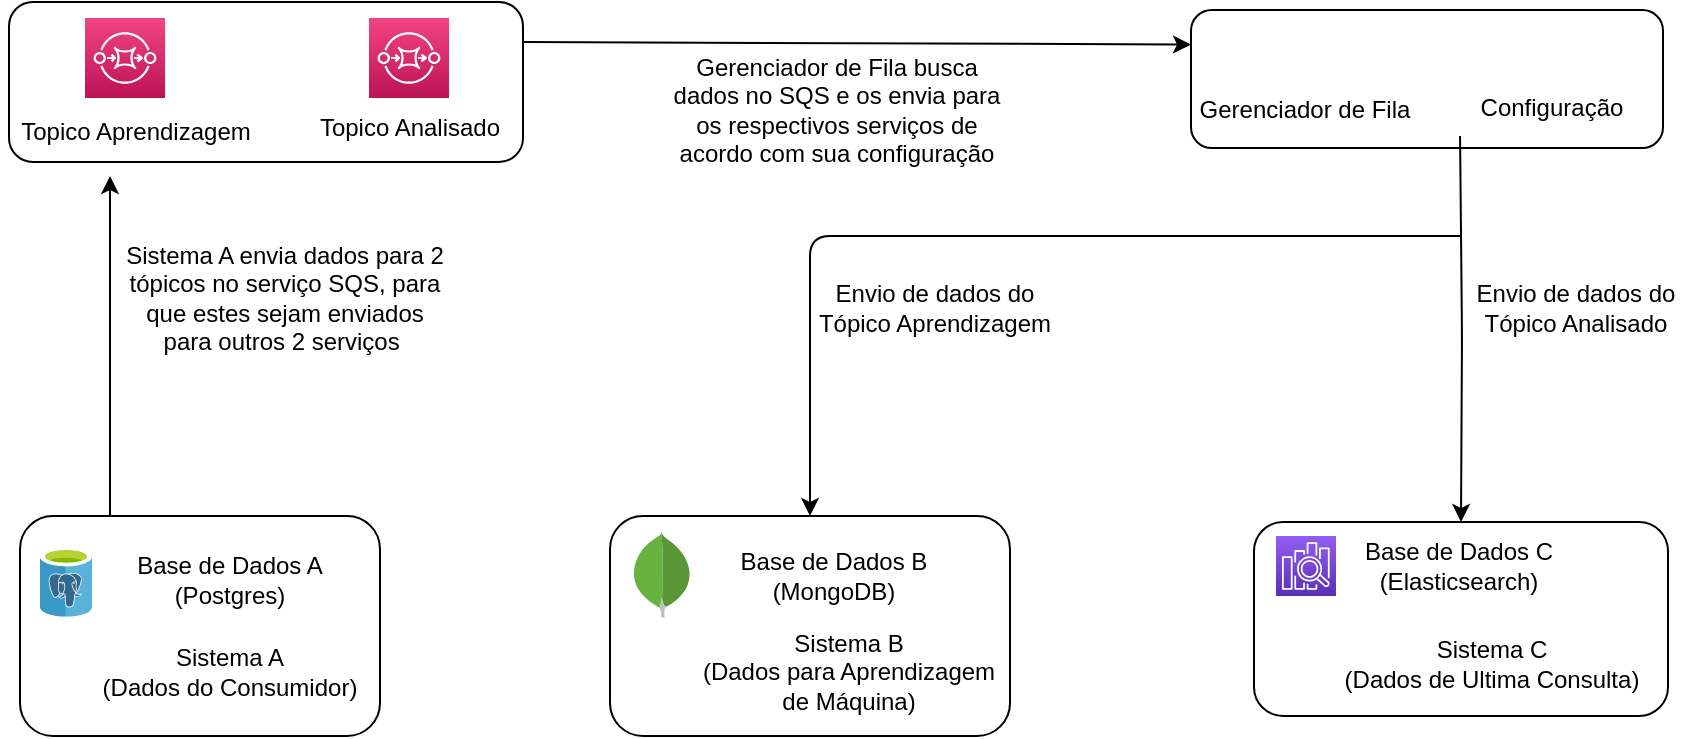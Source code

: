 <mxfile version="12.0.3" type="device" pages="1"><diagram id="w4m5lBPkggcVT76jC07e" name="Page-1"><mxGraphModel dx="926" dy="507" grid="1" gridSize="10" guides="1" tooltips="1" connect="1" arrows="1" fold="1" page="1" pageScale="1" pageWidth="1169" pageHeight="827" math="0" shadow="0"><root><mxCell id="0"/><mxCell id="1" parent="0"/><mxCell id="mC8PiCWaVUog4wKhpvoS-21" value="" style="rounded=1;whiteSpace=wrap;html=1;" vertex="1" parent="1"><mxGeometry x="50" y="290" width="180" height="110" as="geometry"/></mxCell><mxCell id="mC8PiCWaVUog4wKhpvoS-22" value="" style="shape=image;html=1;verticalAlign=top;verticalLabelPosition=bottom;labelBackgroundColor=#ffffff;imageAspect=0;aspect=fixed;image=https://cdn2.iconfinder.com/data/icons/nodejs-1/128/nodejs-128.png" vertex="1" parent="1"><mxGeometry x="50" y="343" width="46" height="50" as="geometry"/></mxCell><mxCell id="mC8PiCWaVUog4wKhpvoS-25" value="" style="aspect=fixed;html=1;points=[];align=center;image;fontSize=12;image=img/lib/mscae/Azure_Database_for_PostgreSQL_servers.svg;" vertex="1" parent="1"><mxGeometry x="60" y="303" width="26" height="40" as="geometry"/></mxCell><mxCell id="mC8PiCWaVUog4wKhpvoS-26" value="Base de Dados A&lt;br&gt;(Postgres)" style="text;html=1;strokeColor=none;fillColor=none;align=center;verticalAlign=middle;whiteSpace=wrap;rounded=0;" vertex="1" parent="1"><mxGeometry x="87" y="311.5" width="136" height="20" as="geometry"/></mxCell><mxCell id="mC8PiCWaVUog4wKhpvoS-27" value="Sistema A&lt;br&gt;(Dados do Consumidor)" style="text;html=1;strokeColor=none;fillColor=none;align=center;verticalAlign=middle;whiteSpace=wrap;rounded=0;" vertex="1" parent="1"><mxGeometry x="87" y="358" width="136" height="20" as="geometry"/></mxCell><mxCell id="mC8PiCWaVUog4wKhpvoS-28" value="" style="rounded=1;whiteSpace=wrap;html=1;" vertex="1" parent="1"><mxGeometry x="345" y="290" width="200" height="110" as="geometry"/></mxCell><mxCell id="mC8PiCWaVUog4wKhpvoS-29" value="Sistema B&lt;br&gt;(Dados para Aprendizagem de Máquina)" style="text;html=1;strokeColor=none;fillColor=none;align=center;verticalAlign=middle;whiteSpace=wrap;rounded=0;" vertex="1" parent="1"><mxGeometry x="387" y="358" width="155" height="20" as="geometry"/></mxCell><mxCell id="mC8PiCWaVUog4wKhpvoS-30" value="" style="shape=image;html=1;verticalAlign=top;verticalLabelPosition=bottom;labelBackgroundColor=#ffffff;imageAspect=0;aspect=fixed;image=https://cdn2.iconfinder.com/data/icons/nodejs-1/128/nodejs-128.png" vertex="1" parent="1"><mxGeometry x="346" y="343" width="50" height="50" as="geometry"/></mxCell><mxCell id="mC8PiCWaVUog4wKhpvoS-31" value="" style="dashed=0;outlineConnect=0;html=1;align=center;labelPosition=center;verticalLabelPosition=bottom;verticalAlign=top;shape=mxgraph.weblogos.mongodb" vertex="1" parent="1"><mxGeometry x="356" y="298" width="30" height="43" as="geometry"/></mxCell><mxCell id="mC8PiCWaVUog4wKhpvoS-32" value="Base de Dados B&lt;br&gt;(MongoDB)" style="text;html=1;strokeColor=none;fillColor=none;align=center;verticalAlign=middle;whiteSpace=wrap;rounded=0;" vertex="1" parent="1"><mxGeometry x="387" y="309.5" width="140" height="20" as="geometry"/></mxCell><mxCell id="mC8PiCWaVUog4wKhpvoS-38" value="" style="rounded=1;whiteSpace=wrap;html=1;" vertex="1" parent="1"><mxGeometry x="667" y="293" width="207" height="97" as="geometry"/></mxCell><mxCell id="mC8PiCWaVUog4wKhpvoS-39" value="Sistema C&lt;br&gt;(Dados de Ultima Consulta)" style="text;html=1;strokeColor=none;fillColor=none;align=center;verticalAlign=middle;whiteSpace=wrap;rounded=0;" vertex="1" parent="1"><mxGeometry x="708" y="354" width="156" height="20" as="geometry"/></mxCell><mxCell id="mC8PiCWaVUog4wKhpvoS-40" value="" style="shape=image;html=1;verticalAlign=top;verticalLabelPosition=bottom;labelBackgroundColor=#ffffff;imageAspect=0;aspect=fixed;image=https://cdn2.iconfinder.com/data/icons/nodejs-1/128/nodejs-128.png" vertex="1" parent="1"><mxGeometry x="669" y="344" width="46" height="46" as="geometry"/></mxCell><mxCell id="mC8PiCWaVUog4wKhpvoS-41" value="" style="outlineConnect=0;fontColor=#232F3E;gradientColor=#945DF2;gradientDirection=north;fillColor=#5A30B5;strokeColor=#ffffff;dashed=0;verticalLabelPosition=bottom;verticalAlign=top;align=center;html=1;fontSize=12;fontStyle=0;aspect=fixed;shape=mxgraph.aws4.resourceIcon;resIcon=mxgraph.aws4.elasticsearch_service;" vertex="1" parent="1"><mxGeometry x="678" y="300" width="30" height="30" as="geometry"/></mxCell><mxCell id="mC8PiCWaVUog4wKhpvoS-42" value="Base de Dados C&lt;br&gt;(Elasticsearch)" style="text;html=1;strokeColor=none;fillColor=none;align=center;verticalAlign=middle;whiteSpace=wrap;rounded=0;" vertex="1" parent="1"><mxGeometry x="715" y="305" width="109" height="20" as="geometry"/></mxCell><mxCell id="mC8PiCWaVUog4wKhpvoS-44" value="" style="rounded=1;whiteSpace=wrap;html=1;" vertex="1" parent="1"><mxGeometry x="44.5" y="33" width="257" height="80" as="geometry"/></mxCell><mxCell id="mC8PiCWaVUog4wKhpvoS-45" value="" style="outlineConnect=0;fontColor=#232F3E;gradientColor=#F34482;gradientDirection=north;fillColor=#BC1356;strokeColor=#ffffff;dashed=0;verticalLabelPosition=bottom;verticalAlign=top;align=center;html=1;fontSize=12;fontStyle=0;aspect=fixed;shape=mxgraph.aws4.resourceIcon;resIcon=mxgraph.aws4.sqs;" vertex="1" parent="1"><mxGeometry x="82.5" y="41" width="40" height="40" as="geometry"/></mxCell><mxCell id="mC8PiCWaVUog4wKhpvoS-47" value="Topico Aprendizagem" style="text;html=1;strokeColor=none;fillColor=none;align=center;verticalAlign=middle;whiteSpace=wrap;rounded=0;" vertex="1" parent="1"><mxGeometry x="40" y="88" width="136" height="20" as="geometry"/></mxCell><mxCell id="mC8PiCWaVUog4wKhpvoS-48" value="Topico Analisado" style="text;html=1;strokeColor=none;fillColor=none;align=center;verticalAlign=middle;whiteSpace=wrap;rounded=0;" vertex="1" parent="1"><mxGeometry x="176.5" y="86" width="136" height="20" as="geometry"/></mxCell><mxCell id="mC8PiCWaVUog4wKhpvoS-49" value="" style="outlineConnect=0;fontColor=#232F3E;gradientColor=#F34482;gradientDirection=north;fillColor=#BC1356;strokeColor=#ffffff;dashed=0;verticalLabelPosition=bottom;verticalAlign=top;align=center;html=1;fontSize=12;fontStyle=0;aspect=fixed;shape=mxgraph.aws4.resourceIcon;resIcon=mxgraph.aws4.sqs;" vertex="1" parent="1"><mxGeometry x="224.5" y="41" width="40" height="40" as="geometry"/></mxCell><mxCell id="mC8PiCWaVUog4wKhpvoS-50" value="" style="rounded=1;whiteSpace=wrap;html=1;" vertex="1" parent="1"><mxGeometry x="635.5" y="37" width="236" height="69" as="geometry"/></mxCell><mxCell id="mC8PiCWaVUog4wKhpvoS-51" value="" style="shape=image;html=1;verticalAlign=top;verticalLabelPosition=bottom;labelBackgroundColor=#ffffff;imageAspect=0;aspect=fixed;image=https://cdn2.iconfinder.com/data/icons/nodejs-1/128/nodejs-128.png" vertex="1" parent="1"><mxGeometry x="664.5" y="39" width="50" height="50" as="geometry"/></mxCell><mxCell id="mC8PiCWaVUog4wKhpvoS-53" value="" style="shape=image;html=1;verticalAlign=top;verticalLabelPosition=bottom;labelBackgroundColor=#ffffff;imageAspect=0;aspect=fixed;image=https://cdn1.iconfinder.com/data/icons/hawcons/32/699614-icon-103-document-file-yml-128.png" vertex="1" parent="1"><mxGeometry x="806.5" y="48" width="32" height="32" as="geometry"/></mxCell><mxCell id="mC8PiCWaVUog4wKhpvoS-54" value="Gerenciador de Fila" style="text;html=1;strokeColor=none;fillColor=none;align=center;verticalAlign=middle;whiteSpace=wrap;rounded=0;" vertex="1" parent="1"><mxGeometry x="636" y="77" width="113" height="20" as="geometry"/></mxCell><mxCell id="mC8PiCWaVUog4wKhpvoS-55" value="Configuração" style="text;html=1;strokeColor=none;fillColor=none;align=center;verticalAlign=middle;whiteSpace=wrap;rounded=0;" vertex="1" parent="1"><mxGeometry x="762.5" y="76" width="106" height="20" as="geometry"/></mxCell><mxCell id="mC8PiCWaVUog4wKhpvoS-57" value="Sistema A envia dados para 2 tópicos no serviço SQS, para que estes sejam enviados para outros 2 serviços&amp;nbsp;" style="text;html=1;strokeColor=none;fillColor=none;align=center;verticalAlign=middle;whiteSpace=wrap;rounded=0;" vertex="1" parent="1"><mxGeometry x="99.5" y="150" width="165" height="61" as="geometry"/></mxCell><mxCell id="mC8PiCWaVUog4wKhpvoS-58" value="" style="endArrow=classic;html=1;exitX=0.25;exitY=0;exitDx=0;exitDy=0;" edge="1" parent="1" source="mC8PiCWaVUog4wKhpvoS-21"><mxGeometry width="50" height="50" relative="1" as="geometry"><mxPoint x="71" y="255" as="sourcePoint"/><mxPoint x="95" y="120" as="targetPoint"/></mxGeometry></mxCell><mxCell id="mC8PiCWaVUog4wKhpvoS-59" value="" style="endArrow=classic;html=1;exitX=1;exitY=0.25;exitDx=0;exitDy=0;entryX=0;entryY=0.25;entryDx=0;entryDy=0;" edge="1" parent="1" source="mC8PiCWaVUog4wKhpvoS-44" target="mC8PiCWaVUog4wKhpvoS-50"><mxGeometry width="50" height="50" relative="1" as="geometry"><mxPoint x="390" y="106" as="sourcePoint"/><mxPoint x="440" y="56" as="targetPoint"/></mxGeometry></mxCell><mxCell id="mC8PiCWaVUog4wKhpvoS-60" value="Gerenciador de Fila busca dados no SQS e os envia para os respectivos serviços de acordo com sua configuração" style="text;html=1;strokeColor=none;fillColor=none;align=center;verticalAlign=middle;whiteSpace=wrap;rounded=0;" vertex="1" parent="1"><mxGeometry x="374" y="56" width="169" height="61" as="geometry"/></mxCell><mxCell id="mC8PiCWaVUog4wKhpvoS-62" value="" style="endArrow=classic;html=1;exitX=0.071;exitY=1.2;exitDx=0;exitDy=0;exitPerimeter=0;entryX=0.5;entryY=0;entryDx=0;entryDy=0;" edge="1" parent="1" source="mC8PiCWaVUog4wKhpvoS-55" target="mC8PiCWaVUog4wKhpvoS-38"><mxGeometry width="50" height="50" relative="1" as="geometry"><mxPoint x="610" y="220" as="sourcePoint"/><mxPoint x="660" y="170" as="targetPoint"/><Array as="points"><mxPoint x="771" y="200"/></Array></mxGeometry></mxCell><mxCell id="mC8PiCWaVUog4wKhpvoS-63" value="" style="endArrow=classic;html=1;entryX=0.5;entryY=0;entryDx=0;entryDy=0;" edge="1" parent="1" target="mC8PiCWaVUog4wKhpvoS-28"><mxGeometry width="50" height="50" relative="1" as="geometry"><mxPoint x="770" y="150" as="sourcePoint"/><mxPoint x="590" y="150" as="targetPoint"/><Array as="points"><mxPoint x="445" y="150"/></Array></mxGeometry></mxCell><mxCell id="mC8PiCWaVUog4wKhpvoS-64" value="Envio de dados do Tópico Aprendizagem" style="text;html=1;strokeColor=none;fillColor=none;align=center;verticalAlign=middle;whiteSpace=wrap;rounded=0;" vertex="1" parent="1"><mxGeometry x="445" y="171" width="125" height="29" as="geometry"/></mxCell><mxCell id="mC8PiCWaVUog4wKhpvoS-65" value="Envio de dados do Tópico Analisado" style="text;html=1;strokeColor=none;fillColor=none;align=center;verticalAlign=middle;whiteSpace=wrap;rounded=0;" vertex="1" parent="1"><mxGeometry x="776" y="171" width="104" height="29" as="geometry"/></mxCell></root></mxGraphModel></diagram></mxfile>